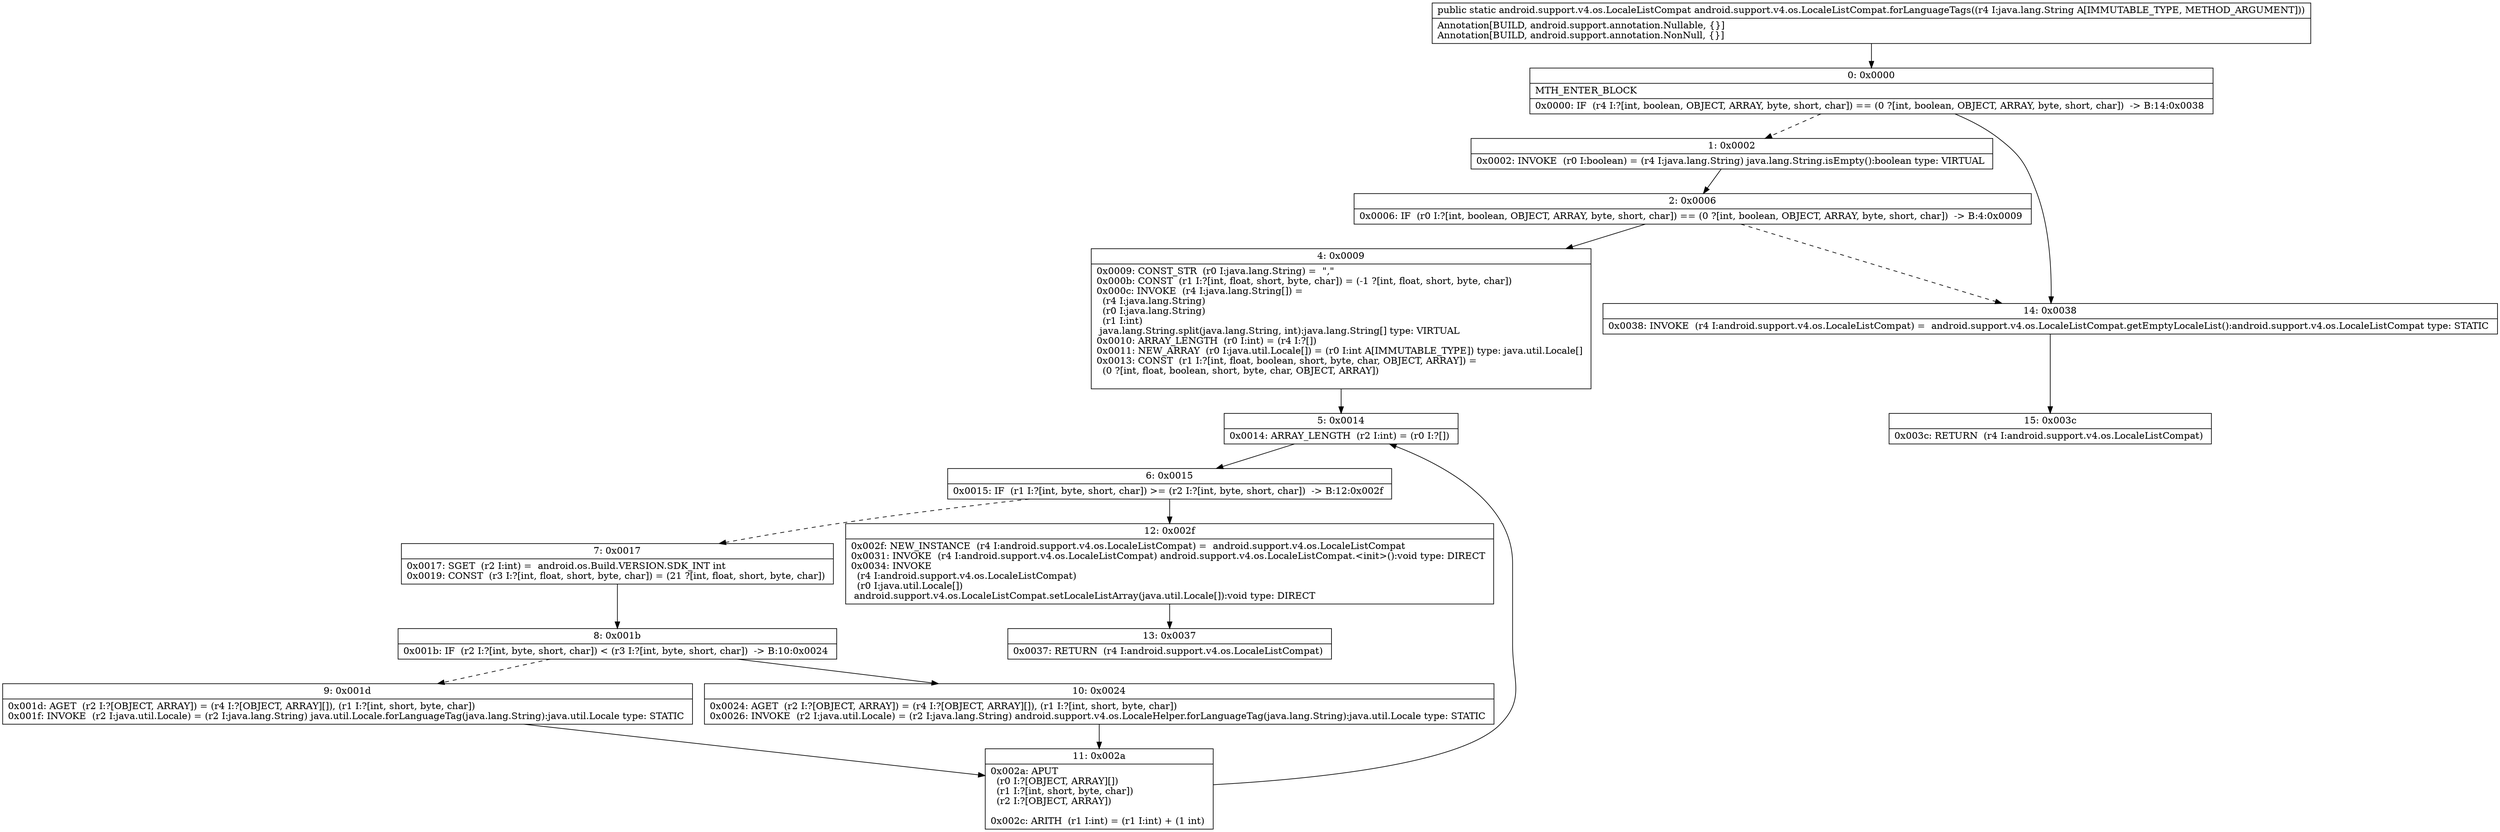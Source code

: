 digraph "CFG forandroid.support.v4.os.LocaleListCompat.forLanguageTags(Ljava\/lang\/String;)Landroid\/support\/v4\/os\/LocaleListCompat;" {
Node_0 [shape=record,label="{0\:\ 0x0000|MTH_ENTER_BLOCK\l|0x0000: IF  (r4 I:?[int, boolean, OBJECT, ARRAY, byte, short, char]) == (0 ?[int, boolean, OBJECT, ARRAY, byte, short, char])  \-\> B:14:0x0038 \l}"];
Node_1 [shape=record,label="{1\:\ 0x0002|0x0002: INVOKE  (r0 I:boolean) = (r4 I:java.lang.String) java.lang.String.isEmpty():boolean type: VIRTUAL \l}"];
Node_2 [shape=record,label="{2\:\ 0x0006|0x0006: IF  (r0 I:?[int, boolean, OBJECT, ARRAY, byte, short, char]) == (0 ?[int, boolean, OBJECT, ARRAY, byte, short, char])  \-\> B:4:0x0009 \l}"];
Node_4 [shape=record,label="{4\:\ 0x0009|0x0009: CONST_STR  (r0 I:java.lang.String) =  \",\" \l0x000b: CONST  (r1 I:?[int, float, short, byte, char]) = (\-1 ?[int, float, short, byte, char]) \l0x000c: INVOKE  (r4 I:java.lang.String[]) = \l  (r4 I:java.lang.String)\l  (r0 I:java.lang.String)\l  (r1 I:int)\l java.lang.String.split(java.lang.String, int):java.lang.String[] type: VIRTUAL \l0x0010: ARRAY_LENGTH  (r0 I:int) = (r4 I:?[]) \l0x0011: NEW_ARRAY  (r0 I:java.util.Locale[]) = (r0 I:int A[IMMUTABLE_TYPE]) type: java.util.Locale[] \l0x0013: CONST  (r1 I:?[int, float, boolean, short, byte, char, OBJECT, ARRAY]) = \l  (0 ?[int, float, boolean, short, byte, char, OBJECT, ARRAY])\l \l}"];
Node_5 [shape=record,label="{5\:\ 0x0014|0x0014: ARRAY_LENGTH  (r2 I:int) = (r0 I:?[]) \l}"];
Node_6 [shape=record,label="{6\:\ 0x0015|0x0015: IF  (r1 I:?[int, byte, short, char]) \>= (r2 I:?[int, byte, short, char])  \-\> B:12:0x002f \l}"];
Node_7 [shape=record,label="{7\:\ 0x0017|0x0017: SGET  (r2 I:int) =  android.os.Build.VERSION.SDK_INT int \l0x0019: CONST  (r3 I:?[int, float, short, byte, char]) = (21 ?[int, float, short, byte, char]) \l}"];
Node_8 [shape=record,label="{8\:\ 0x001b|0x001b: IF  (r2 I:?[int, byte, short, char]) \< (r3 I:?[int, byte, short, char])  \-\> B:10:0x0024 \l}"];
Node_9 [shape=record,label="{9\:\ 0x001d|0x001d: AGET  (r2 I:?[OBJECT, ARRAY]) = (r4 I:?[OBJECT, ARRAY][]), (r1 I:?[int, short, byte, char]) \l0x001f: INVOKE  (r2 I:java.util.Locale) = (r2 I:java.lang.String) java.util.Locale.forLanguageTag(java.lang.String):java.util.Locale type: STATIC \l}"];
Node_10 [shape=record,label="{10\:\ 0x0024|0x0024: AGET  (r2 I:?[OBJECT, ARRAY]) = (r4 I:?[OBJECT, ARRAY][]), (r1 I:?[int, short, byte, char]) \l0x0026: INVOKE  (r2 I:java.util.Locale) = (r2 I:java.lang.String) android.support.v4.os.LocaleHelper.forLanguageTag(java.lang.String):java.util.Locale type: STATIC \l}"];
Node_11 [shape=record,label="{11\:\ 0x002a|0x002a: APUT  \l  (r0 I:?[OBJECT, ARRAY][])\l  (r1 I:?[int, short, byte, char])\l  (r2 I:?[OBJECT, ARRAY])\l \l0x002c: ARITH  (r1 I:int) = (r1 I:int) + (1 int) \l}"];
Node_12 [shape=record,label="{12\:\ 0x002f|0x002f: NEW_INSTANCE  (r4 I:android.support.v4.os.LocaleListCompat) =  android.support.v4.os.LocaleListCompat \l0x0031: INVOKE  (r4 I:android.support.v4.os.LocaleListCompat) android.support.v4.os.LocaleListCompat.\<init\>():void type: DIRECT \l0x0034: INVOKE  \l  (r4 I:android.support.v4.os.LocaleListCompat)\l  (r0 I:java.util.Locale[])\l android.support.v4.os.LocaleListCompat.setLocaleListArray(java.util.Locale[]):void type: DIRECT \l}"];
Node_13 [shape=record,label="{13\:\ 0x0037|0x0037: RETURN  (r4 I:android.support.v4.os.LocaleListCompat) \l}"];
Node_14 [shape=record,label="{14\:\ 0x0038|0x0038: INVOKE  (r4 I:android.support.v4.os.LocaleListCompat) =  android.support.v4.os.LocaleListCompat.getEmptyLocaleList():android.support.v4.os.LocaleListCompat type: STATIC \l}"];
Node_15 [shape=record,label="{15\:\ 0x003c|0x003c: RETURN  (r4 I:android.support.v4.os.LocaleListCompat) \l}"];
MethodNode[shape=record,label="{public static android.support.v4.os.LocaleListCompat android.support.v4.os.LocaleListCompat.forLanguageTags((r4 I:java.lang.String A[IMMUTABLE_TYPE, METHOD_ARGUMENT]))  | Annotation[BUILD, android.support.annotation.Nullable, \{\}]\lAnnotation[BUILD, android.support.annotation.NonNull, \{\}]\l}"];
MethodNode -> Node_0;
Node_0 -> Node_1[style=dashed];
Node_0 -> Node_14;
Node_1 -> Node_2;
Node_2 -> Node_4;
Node_2 -> Node_14[style=dashed];
Node_4 -> Node_5;
Node_5 -> Node_6;
Node_6 -> Node_7[style=dashed];
Node_6 -> Node_12;
Node_7 -> Node_8;
Node_8 -> Node_9[style=dashed];
Node_8 -> Node_10;
Node_9 -> Node_11;
Node_10 -> Node_11;
Node_11 -> Node_5;
Node_12 -> Node_13;
Node_14 -> Node_15;
}

